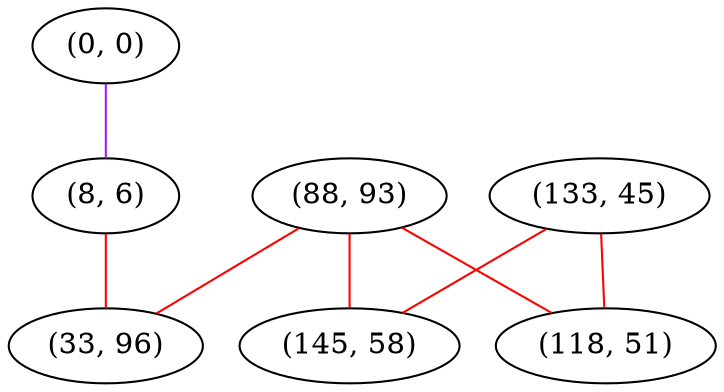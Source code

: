 graph "" {
"(0, 0)";
"(88, 93)";
"(133, 45)";
"(118, 51)";
"(145, 58)";
"(8, 6)";
"(33, 96)";
"(0, 0)" -- "(8, 6)"  [color=purple, key=0, weight=4];
"(88, 93)" -- "(145, 58)"  [color=red, key=0, weight=1];
"(88, 93)" -- "(118, 51)"  [color=red, key=0, weight=1];
"(88, 93)" -- "(33, 96)"  [color=red, key=0, weight=1];
"(133, 45)" -- "(145, 58)"  [color=red, key=0, weight=1];
"(133, 45)" -- "(118, 51)"  [color=red, key=0, weight=1];
"(8, 6)" -- "(33, 96)"  [color=red, key=0, weight=1];
}
